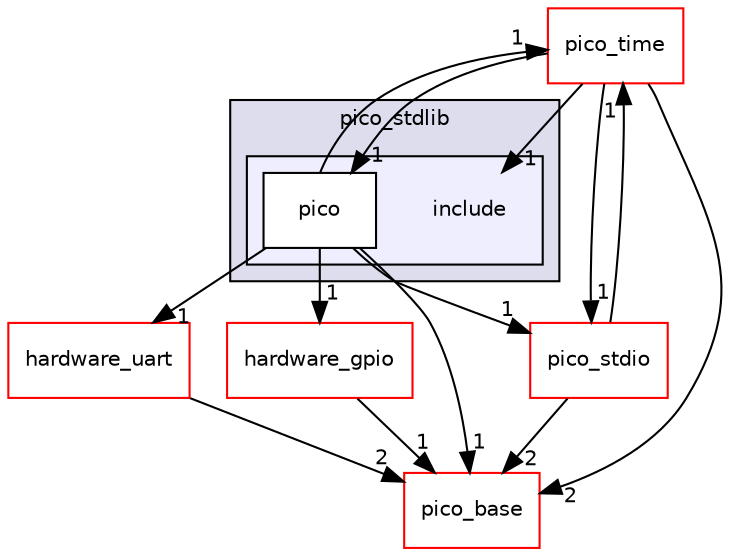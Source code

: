 digraph "pico_stdlib/include" {
  compound=true
  node [ fontsize="10", fontname="Helvetica"];
  edge [ labelfontsize="10", labelfontname="Helvetica"];
  subgraph clusterdir_254ef4e2977de847e2030dceeab20b97 {
    graph [ bgcolor="#ddddee", pencolor="black", label="pico_stdlib" fontname="Helvetica", fontsize="10", URL="dir_254ef4e2977de847e2030dceeab20b97.html"]
  subgraph clusterdir_9866feba74b381225b9b84f70cd6142a {
    graph [ bgcolor="#eeeeff", pencolor="black", label="" URL="dir_9866feba74b381225b9b84f70cd6142a.html"];
    dir_9866feba74b381225b9b84f70cd6142a [shape=plaintext label="include"];
    dir_bf422a8a97e5c035d28aee5150be9fb8 [shape=box label="pico" color="black" fillcolor="white" style="filled" URL="dir_bf422a8a97e5c035d28aee5150be9fb8.html"];
  }
  }
  dir_fa32484ddcfb739fabe101c20b70de5a [shape=box label="hardware_uart" fillcolor="white" style="filled" color="red" URL="dir_fa32484ddcfb739fabe101c20b70de5a.html"];
  dir_adc179867a439eb9895cb87c8a61acd0 [shape=box label="hardware_gpio" fillcolor="white" style="filled" color="red" URL="dir_adc179867a439eb9895cb87c8a61acd0.html"];
  dir_ee4ba4c32933fd9d1c9bce216e67756d [shape=box label="pico_base" fillcolor="white" style="filled" color="red" URL="dir_ee4ba4c32933fd9d1c9bce216e67756d.html"];
  dir_cc740ddf7ebf14a28f7e7a6178d204e2 [shape=box label="pico_time" fillcolor="white" style="filled" color="red" URL="dir_cc740ddf7ebf14a28f7e7a6178d204e2.html"];
  dir_8ce2dea2c70b96bce3071180a232ce85 [shape=box label="pico_stdio" fillcolor="white" style="filled" color="red" URL="dir_8ce2dea2c70b96bce3071180a232ce85.html"];
  dir_fa32484ddcfb739fabe101c20b70de5a->dir_ee4ba4c32933fd9d1c9bce216e67756d [headlabel="2", labeldistance=1.5 headhref="dir_000111_000007.html"];
  dir_adc179867a439eb9895cb87c8a61acd0->dir_ee4ba4c32933fd9d1c9bce216e67756d [headlabel="1", labeldistance=1.5 headhref="dir_000078_000007.html"];
  dir_cc740ddf7ebf14a28f7e7a6178d204e2->dir_ee4ba4c32933fd9d1c9bce216e67756d [headlabel="2", labeldistance=1.5 headhref="dir_000035_000007.html"];
  dir_cc740ddf7ebf14a28f7e7a6178d204e2->dir_9866feba74b381225b9b84f70cd6142a [headlabel="1", labeldistance=1.5 headhref="dir_000035_000027.html"];
  dir_cc740ddf7ebf14a28f7e7a6178d204e2->dir_8ce2dea2c70b96bce3071180a232ce85 [headlabel="1", labeldistance=1.5 headhref="dir_000035_000184.html"];
  dir_cc740ddf7ebf14a28f7e7a6178d204e2->dir_bf422a8a97e5c035d28aee5150be9fb8 [headlabel="1", labeldistance=1.5 headhref="dir_000035_000028.html"];
  dir_8ce2dea2c70b96bce3071180a232ce85->dir_ee4ba4c32933fd9d1c9bce216e67756d [headlabel="2", labeldistance=1.5 headhref="dir_000184_000007.html"];
  dir_8ce2dea2c70b96bce3071180a232ce85->dir_cc740ddf7ebf14a28f7e7a6178d204e2 [headlabel="1", labeldistance=1.5 headhref="dir_000184_000035.html"];
  dir_bf422a8a97e5c035d28aee5150be9fb8->dir_fa32484ddcfb739fabe101c20b70de5a [headlabel="1", labeldistance=1.5 headhref="dir_000028_000111.html"];
  dir_bf422a8a97e5c035d28aee5150be9fb8->dir_adc179867a439eb9895cb87c8a61acd0 [headlabel="1", labeldistance=1.5 headhref="dir_000028_000078.html"];
  dir_bf422a8a97e5c035d28aee5150be9fb8->dir_ee4ba4c32933fd9d1c9bce216e67756d [headlabel="1", labeldistance=1.5 headhref="dir_000028_000007.html"];
  dir_bf422a8a97e5c035d28aee5150be9fb8->dir_cc740ddf7ebf14a28f7e7a6178d204e2 [headlabel="1", labeldistance=1.5 headhref="dir_000028_000035.html"];
  dir_bf422a8a97e5c035d28aee5150be9fb8->dir_8ce2dea2c70b96bce3071180a232ce85 [headlabel="1", labeldistance=1.5 headhref="dir_000028_000184.html"];
}
